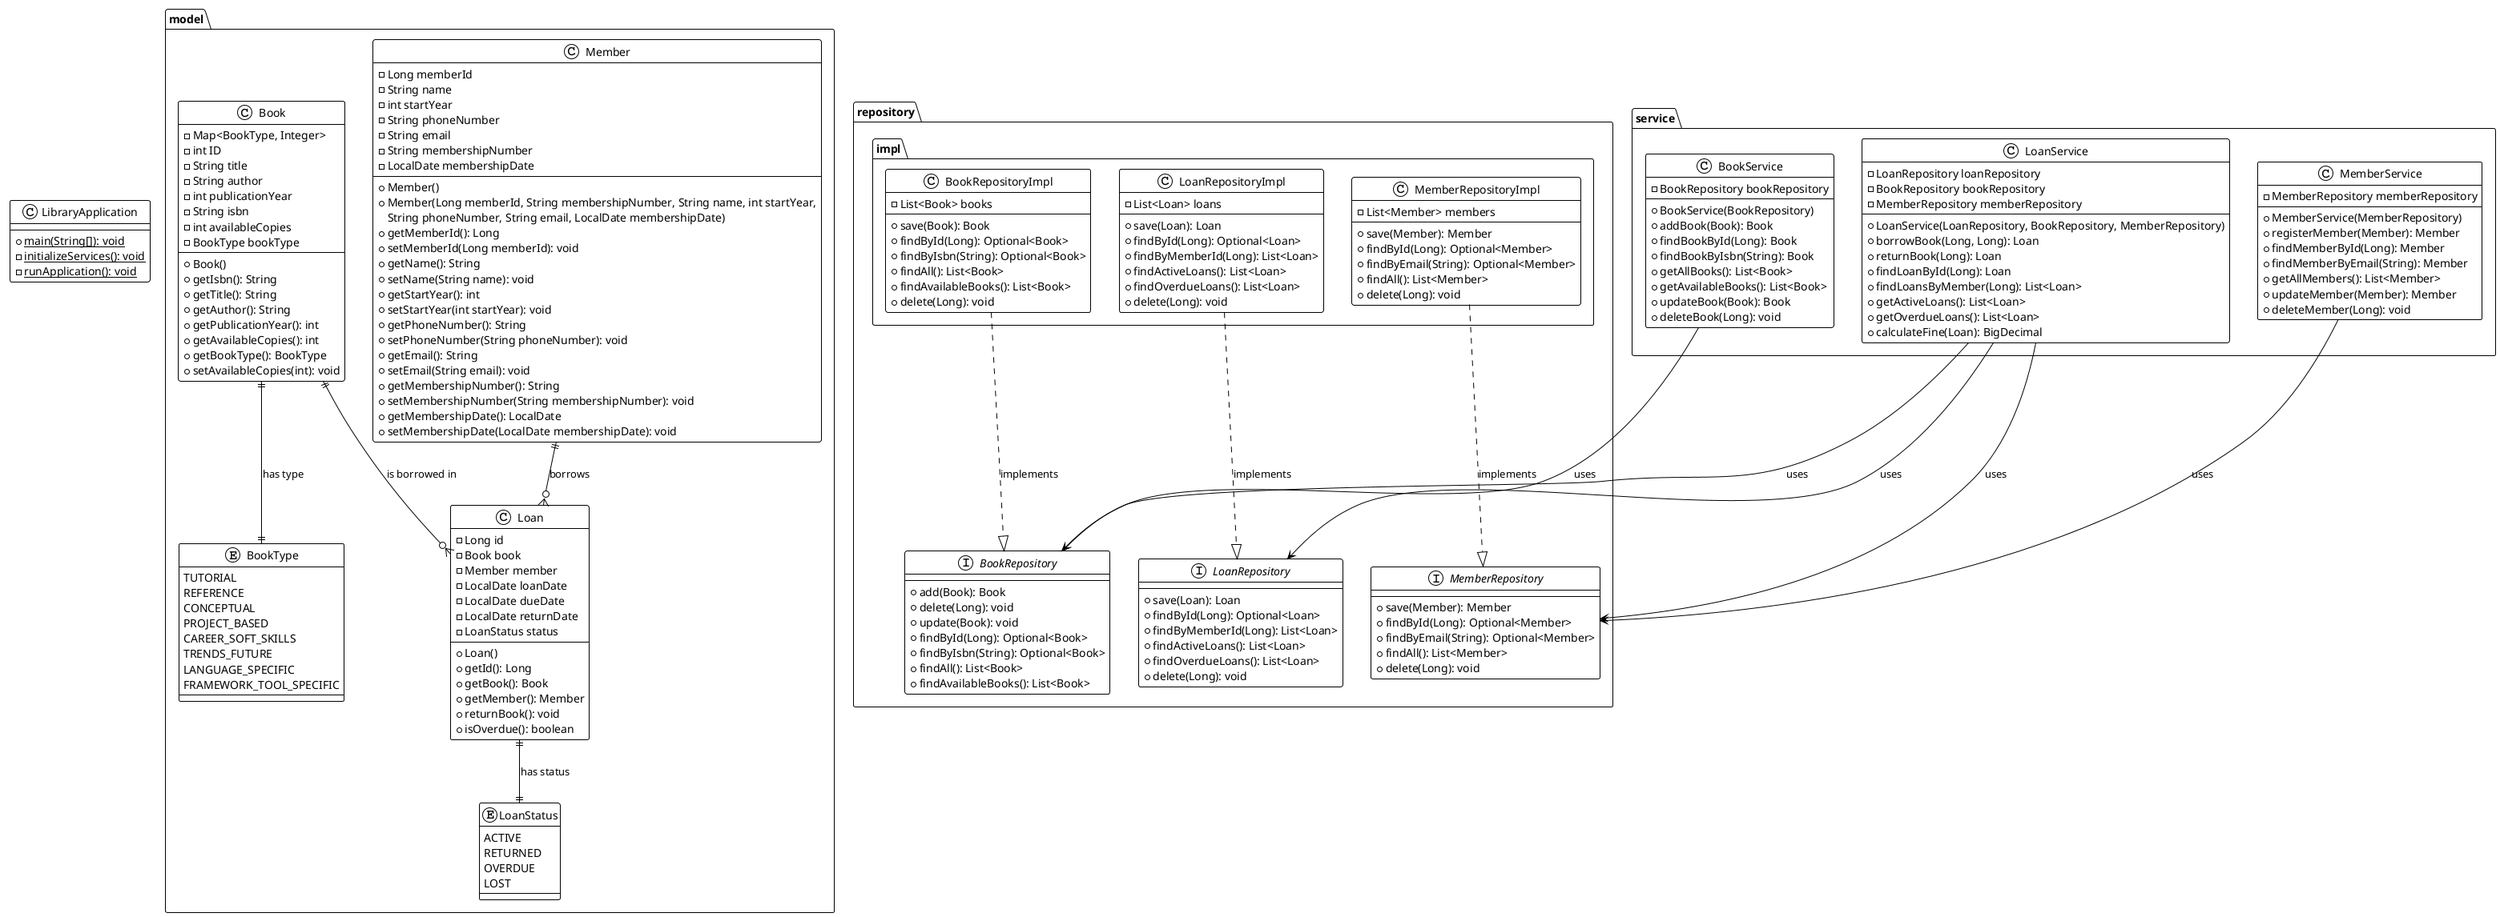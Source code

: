 @startuml LibraryManagementSystem

!theme plain

' Model Package
package "model" {
    class Book {
        -Map<BookType, Integer>
        -int ID
        -String title
        -String author
        -int publicationYear
        -String isbn
        -int availableCopies
        -BookType bookType
        +Book()
        +getIsbn(): String
        +getTitle(): String
        +getAuthor(): String
        +getPublicationYear(): int
        +getAvailableCopies(): int
        +getBookType(): BookType
        +setAvailableCopies(int): void
    }

    class Member {
         - Long memberId
            - String name
            - int startYear
            - String phoneNumber
            - String email
            - String membershipNumber
            - LocalDate membershipDate
            + Member()
            + Member(Long memberId, String membershipNumber, String name, int startYear,
                     String phoneNumber, String email, LocalDate membershipDate)
            + getMemberId(): Long
            + setMemberId(Long memberId): void
            + getName(): String
            + setName(String name): void
            + getStartYear(): int
            + setStartYear(int startYear): void
            + getPhoneNumber(): String
            + setPhoneNumber(String phoneNumber): void
            + getEmail(): String
            + setEmail(String email): void
            + getMembershipNumber(): String
            + setMembershipNumber(String membershipNumber): void
            + getMembershipDate(): LocalDate
            + setMembershipDate(LocalDate membershipDate): void
    }

    class Loan {
        -Long id
        -Book book
        -Member member
        -LocalDate loanDate
        -LocalDate dueDate
        -LocalDate returnDate
        -LoanStatus status
        +Loan()
        +getId(): Long
        +getBook(): Book
        +getMember(): Member
        +returnBook(): void
        +isOverdue(): boolean
    }

    enum BookType {
        TUTORIAL
        REFERENCE
        CONCEPTUAL
        PROJECT_BASED
        CAREER_SOFT_SKILLS
        TRENDS_FUTURE
        LANGUAGE_SPECIFIC
        FRAMEWORK_TOOL_SPECIFIC
    }

    enum LoanStatus {
        ACTIVE
        RETURNED
        OVERDUE
        LOST
    }
}

' Repository Package
package "repository" {
    interface BookRepository {
        +add(Book): Book
        +delete(Long): void
        +update(Book): void
        +findById(Long): Optional<Book>
        +findByIsbn(String): Optional<Book>
        +findAll(): List<Book>
        +findAvailableBooks(): List<Book>

    }

    interface MemberRepository {
        +save(Member): Member
        +findById(Long): Optional<Member>
        +findByEmail(String): Optional<Member>
        +findAll(): List<Member>
        +delete(Long): void
    }

    interface LoanRepository {
        +save(Loan): Loan
        +findById(Long): Optional<Loan>
        +findByMemberId(Long): List<Loan>
        +findActiveLoans(): List<Loan>
        +findOverdueLoans(): List<Loan>
        +delete(Long): void
    }

    package "impl" {
        class BookRepositoryImpl {
            -List<Book> books
            +save(Book): Book
            +findById(Long): Optional<Book>
            +findByIsbn(String): Optional<Book>
            +findAll(): List<Book>
            +findAvailableBooks(): List<Book>
            +delete(Long): void
        }

        class MemberRepositoryImpl {
            -List<Member> members
            +save(Member): Member
            +findById(Long): Optional<Member>
            +findByEmail(String): Optional<Member>
            +findAll(): List<Member>
            +delete(Long): void
        }

        class LoanRepositoryImpl {
            -List<Loan> loans
            +save(Loan): Loan
            +findById(Long): Optional<Loan>
            +findByMemberId(Long): List<Loan>
            +findActiveLoans(): List<Loan>
            +findOverdueLoans(): List<Loan>
            +delete(Long): void
        }
    }
}

' Service Package
package "service" {
    class BookService {
        -BookRepository bookRepository
        +BookService(BookRepository)
        +addBook(Book): Book
        +findBookById(Long): Book
        +findBookByIsbn(String): Book
        +getAllBooks(): List<Book>
        +getAvailableBooks(): List<Book>
        +updateBook(Book): Book
        +deleteBook(Long): void
    }

    class MemberService {
        -MemberRepository memberRepository
        +MemberService(MemberRepository)
        +registerMember(Member): Member
        +findMemberById(Long): Member
        +findMemberByEmail(String): Member
        +getAllMembers(): List<Member>
        +updateMember(Member): Member
        +deleteMember(Long): void
    }

    class LoanService {
        -LoanRepository loanRepository
        -BookRepository bookRepository
        -MemberRepository memberRepository
        +LoanService(LoanRepository, BookRepository, MemberRepository)
        +borrowBook(Long, Long): Loan
        +returnBook(Long): Loan
        +findLoanById(Long): Loan
        +findLoansByMember(Long): List<Loan>
        +getActiveLoans(): List<Loan>
        +getOverdueLoans(): List<Loan>
        +calculateFine(Loan): BigDecimal
    }
}

'' Facade Package
'package "facade" {
'    class LibraryFacade {
'        -BookService bookService
'        -MemberService memberService
'        -LoanService loanService
'        +LibraryFacade(BookService, MemberService, LoanService)
'        +addBook(Book): Book
'        +registerMember(Member): Member
'        +borrowBook(Long, Long): Loan
'        +returnBook(Long): Loan
'        +searchBooks(String): List<Book>
'        +getMemberLoans(Long): List<Loan>
'        +getOverdueLoans(): List<Loan>
'    }
'}

' Main Application (root package)
class LibraryApplication {
    +{static} main(String[]): void
    -{static} initializeServices(): void
    -{static} runApplication(): void
}

' Relationships within model
Book ||--o{ Loan : "is borrowed in"
Member ||--o{ Loan : "borrows"
Book ||--|| BookType : "has type"
Loan ||--|| LoanStatus : "has status"

' Implementation relationships
BookRepositoryImpl ..|> BookRepository : implements
MemberRepositoryImpl ..|> MemberRepository : implements
LoanRepositoryImpl ..|> LoanRepository : implements

' Service dependencies
BookService --> BookRepository : uses
MemberService --> MemberRepository : uses
LoanService --> LoanRepository : uses
LoanService --> BookRepository : uses
LoanService --> MemberRepository : uses

'' Facade dependencies
'LibraryFacade --> BookService : uses
'LibraryFacade --> MemberService : uses
'LibraryFacade --> LoanService : uses

'' Main application
'LibraryApplication --> LibraryFacade : creates

@enduml